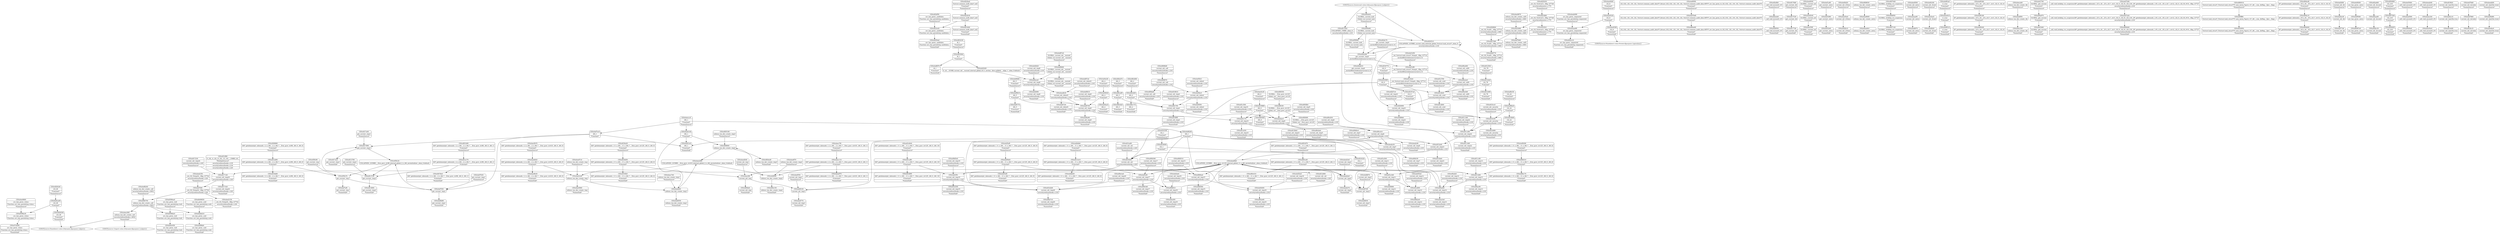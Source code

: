 digraph {
	CE0x4f22ba0 [shape=record,shape=Mrecord,label="{CE0x4f22ba0|%struct.common_audit_data*_null|*Constant*|*SummSource*}"]
	CE0x4f2dd10 [shape=record,shape=Mrecord,label="{CE0x4f2dd10|get_current:_tmp4|./arch/x86/include/asm/current.h,14|*SummSink*}"]
	CE0x4ef6330 [shape=record,shape=Mrecord,label="{CE0x4ef6330|current_sid:_tmp1}"]
	CE0x4f26300 [shape=record,shape=Mrecord,label="{CE0x4f26300|i16_49|*Constant*|*SummSink*}"]
	CE0x4f286b0 [shape=record,shape=Mrecord,label="{CE0x4f286b0|_ret_i32_%call1,_!dbg_!27714|security/selinux/hooks.c,4661|*SummSource*}"]
	CE0x4ef1170 [shape=record,shape=Mrecord,label="{CE0x4ef1170|current_sid:_tmp10|security/selinux/hooks.c,218}"]
	CE0x4f113d0 [shape=record,shape=Mrecord,label="{CE0x4f113d0|current_sid:_tmp22|security/selinux/hooks.c,218|*SummSource*}"]
	CE0x4eeb090 [shape=record,shape=Mrecord,label="{CE0x4eeb090|avc_has_perm:_requested|Function::avc_has_perm&Arg::requested::|*SummSource*}"]
	CE0x4ef5c80 [shape=record,shape=Mrecord,label="{CE0x4ef5c80|i64*_getelementptr_inbounds_(_11_x_i64_,_11_x_i64_*___llvm_gcov_ctr125,_i64_0,_i64_9)|*Constant*|*SummSink*}"]
	CE0x4eeccc0 [shape=record,shape=Mrecord,label="{CE0x4eeccc0|i64_1|*Constant*|*SummSource*}"]
	CE0x4f0ac80 [shape=record,shape=Mrecord,label="{CE0x4f0ac80|current_sid:_tmp13|security/selinux/hooks.c,218|*SummSink*}"]
	CE0x4ef1df0 [shape=record,shape=Mrecord,label="{CE0x4ef1df0|_ret_%struct.task_struct*_%tmp4,_!dbg_!27714|./arch/x86/include/asm/current.h,14}"]
	CE0x4f0cb70 [shape=record,shape=Mrecord,label="{CE0x4f0cb70|i64_3|*Constant*|*SummSource*}"]
	CE0x4f063d0 [shape=record,shape=Mrecord,label="{CE0x4f063d0|current_sid:_tmp17|security/selinux/hooks.c,218|*SummSink*}"]
	CE0x4f12620 [shape=record,shape=Mrecord,label="{CE0x4f12620|current_sid:_cred|security/selinux/hooks.c,218}"]
	CE0x4f1d2d0 [shape=record,shape=Mrecord,label="{CE0x4f1d2d0|current_sid:_tmp20|security/selinux/hooks.c,218}"]
	CE0x4ee9870 [shape=record,shape=Mrecord,label="{CE0x4ee9870|selinux_tun_dev_create:_call1|security/selinux/hooks.c,4661|*SummSource*}"]
	CE0x4f114d0 [shape=record,shape=Mrecord,label="{CE0x4f114d0|current_sid:_tmp22|security/selinux/hooks.c,218|*SummSink*}"]
	CE0x4ef7bd0 [shape=record,shape=Mrecord,label="{CE0x4ef7bd0|i32_(i32,_i32,_i16,_i32,_%struct.common_audit_data*)*_bitcast_(i32_(i32,_i32,_i16,_i32,_%struct.common_audit_data.495*)*_avc_has_perm_to_i32_(i32,_i32,_i16,_i32,_%struct.common_audit_data*)*)|*Constant*}"]
	CE0x4ef55e0 [shape=record,shape=Mrecord,label="{CE0x4ef55e0|current_sid:_tmp12|security/selinux/hooks.c,218|*SummSource*}"]
	CE0x4f12690 [shape=record,shape=Mrecord,label="{CE0x4f12690|current_sid:_sid|security/selinux/hooks.c,220|*SummSink*}"]
	CE0x4ef0700 [shape=record,shape=Mrecord,label="{CE0x4ef0700|current_sid:_tmp9|security/selinux/hooks.c,218}"]
	CE0x4f2f050 [shape=record,shape=Mrecord,label="{CE0x4f2f050|_call_void_mcount()_#3|*SummSink*}"]
	CE0x4ef0690 [shape=record,shape=Mrecord,label="{CE0x4ef0690|i64_5|*Constant*|*SummSource*}"]
	CE0x4f04ed0 [shape=record,shape=Mrecord,label="{CE0x4f04ed0|selinux_tun_dev_create:_tmp3|*SummSink*}"]
	CE0x4f0b750 [shape=record,shape=Mrecord,label="{CE0x4f0b750|selinux_tun_dev_create:_call|security/selinux/hooks.c,4652}"]
	CE0x4f088d0 [shape=record,shape=Mrecord,label="{CE0x4f088d0|current_sid:_call|security/selinux/hooks.c,218|*SummSource*}"]
	CE0x4ef6f70 [shape=record,shape=Mrecord,label="{CE0x4ef6f70|i8_1|*Constant*|*SummSink*}"]
	CE0x4f17530 [shape=record,shape=Mrecord,label="{CE0x4f17530|get_current:_bb}"]
	CE0x4f05fb0 [shape=record,shape=Mrecord,label="{CE0x4f05fb0|current_sid:_tmp5|security/selinux/hooks.c,218|*SummSource*}"]
	CE0x4f13720 [shape=record,shape=Mrecord,label="{CE0x4f13720|get_current:_tmp2}"]
	CE0x4f12800 [shape=record,shape=Mrecord,label="{CE0x4f12800|current_sid:_cred|security/selinux/hooks.c,218|*SummSink*}"]
	CE0x4ee8240 [shape=record,shape=Mrecord,label="{CE0x4ee8240|GLOBAL:_current_sid|*Constant*}"]
	CE0x4ef1b40 [shape=record,shape=Mrecord,label="{CE0x4ef1b40|get_current:_entry|*SummSink*}"]
	CE0x4f17740 [shape=record,shape=Mrecord,label="{CE0x4f17740|get_current:_bb|*SummSink*}"]
	CE0x4eea970 [shape=record,shape=Mrecord,label="{CE0x4eea970|i64*_getelementptr_inbounds_(_2_x_i64_,_2_x_i64_*___llvm_gcov_ctr410,_i64_0,_i64_1)|*Constant*|*SummSink*}"]
	CE0x4ef0d20 [shape=record,shape=Mrecord,label="{CE0x4ef0d20|current_sid:_if.then|*SummSource*}"]
	CE0x4f08830 [shape=record,shape=Mrecord,label="{CE0x4f08830|selinux_tun_dev_create:_entry|*SummSource*}"]
	CE0x4f084a0 [shape=record,shape=Mrecord,label="{CE0x4f084a0|current_sid:_tmp15|security/selinux/hooks.c,218}"]
	CE0x4f070d0 [shape=record,shape=Mrecord,label="{CE0x4f070d0|GLOBAL:_lockdep_rcu_suspicious|*Constant*|*SummSource*}"]
	CE0x4f1d040 [shape=record,shape=Mrecord,label="{CE0x4f1d040|i64*_getelementptr_inbounds_(_11_x_i64_,_11_x_i64_*___llvm_gcov_ctr125,_i64_0,_i64_10)|*Constant*|*SummSource*}"]
	CE0x4f19880 [shape=record,shape=Mrecord,label="{CE0x4f19880|i64_0|*Constant*}"]
	CE0x4ee9b30 [shape=record,shape=Mrecord,label="{CE0x4ee9b30|i64*_getelementptr_inbounds_(_2_x_i64_,_2_x_i64_*___llvm_gcov_ctr410,_i64_0,_i64_0)|*Constant*|*SummSink*}"]
	CE0x4f197a0 [shape=record,shape=Mrecord,label="{CE0x4f197a0|i32_0|*Constant*|*SummSink*}"]
	CE0x4ee9500 [shape=record,shape=Mrecord,label="{CE0x4ee9500|current_sid:_entry|*SummSource*}"]
	CE0x4f08510 [shape=record,shape=Mrecord,label="{CE0x4f08510|current_sid:_tmp15|security/selinux/hooks.c,218|*SummSource*}"]
	CE0x4ee5ac0 [shape=record,shape=Mrecord,label="{CE0x4ee5ac0|current_sid:_if.end}"]
	CE0x4f185f0 [shape=record,shape=Mrecord,label="{CE0x4f185f0|i32_0|*Constant*}"]
	CE0x4f12790 [shape=record,shape=Mrecord,label="{CE0x4f12790|current_sid:_cred|security/selinux/hooks.c,218|*SummSource*}"]
	CE0x4ef8510 [shape=record,shape=Mrecord,label="{CE0x4ef8510|i1_true|*Constant*|*SummSink*}"]
	CE0x4ef03b0 [shape=record,shape=Mrecord,label="{CE0x4ef03b0|i8*_getelementptr_inbounds_(_25_x_i8_,_25_x_i8_*_.str3,_i32_0,_i32_0)|*Constant*|*SummSource*}"]
	CE0x4f478e0 [shape=record,shape=Mrecord,label="{CE0x4f478e0|i64*_getelementptr_inbounds_(_2_x_i64_,_2_x_i64_*___llvm_gcov_ctr98,_i64_0,_i64_1)|*Constant*|*SummSink*}"]
	CE0x4f1c500 [shape=record,shape=Mrecord,label="{CE0x4f1c500|current_sid:_tmp10|security/selinux/hooks.c,218|*SummSource*}"]
	CE0x4ef0440 [shape=record,shape=Mrecord,label="{CE0x4ef0440|i8*_getelementptr_inbounds_(_25_x_i8_,_25_x_i8_*_.str3,_i32_0,_i32_0)|*Constant*|*SummSink*}"]
	CE0x4eedc90 [shape=record,shape=Mrecord,label="{CE0x4eedc90|current_sid:_tmp6|security/selinux/hooks.c,218|*SummSink*}"]
	CE0x4f0f600 [shape=record,shape=Mrecord,label="{CE0x4f0f600|selinux_tun_dev_create:_tmp3}"]
	CE0x4eecab0 [shape=record,shape=Mrecord,label="{CE0x4eecab0|selinux_tun_dev_create:_bb|*SummSource*}"]
	CE0x4ef4720 [shape=record,shape=Mrecord,label="{CE0x4ef4720|current_sid:_tobool1|security/selinux/hooks.c,218|*SummSink*}"]
	CE0x4ef0770 [shape=record,shape=Mrecord,label="{CE0x4ef0770|i64_5|*Constant*|*SummSink*}"]
	CE0x4ef18d0 [shape=record,shape=Mrecord,label="{CE0x4ef18d0|GLOBAL:_get_current|*Constant*|*SummSink*}"]
	CE0x4ef2690 [shape=record,shape=Mrecord,label="{CE0x4ef2690|current_sid:_tmp8|security/selinux/hooks.c,218|*SummSink*}"]
	CE0x4eeaa90 [shape=record,shape=Mrecord,label="{CE0x4eeaa90|current_sid:_entry}"]
	CE0x4f1e3d0 [shape=record,shape=Mrecord,label="{CE0x4f1e3d0|current_sid:_tmp11|security/selinux/hooks.c,218}"]
	CE0x4f09d40 [shape=record,shape=Mrecord,label="{CE0x4f09d40|_call_void_lockdep_rcu_suspicious(i8*_getelementptr_inbounds_(_25_x_i8_,_25_x_i8_*_.str3,_i32_0,_i32_0),_i32_218,_i8*_getelementptr_inbounds_(_45_x_i8_,_45_x_i8_*_.str12,_i32_0,_i32_0))_#10,_!dbg_!27727|security/selinux/hooks.c,218|*SummSink*}"]
	CE0x4f10cc0 [shape=record,shape=Mrecord,label="{CE0x4f10cc0|current_sid:_security|security/selinux/hooks.c,218|*SummSource*}"]
	CE0x4f19f20 [shape=record,shape=Mrecord,label="{CE0x4f19f20|i64*_getelementptr_inbounds_(_11_x_i64_,_11_x_i64_*___llvm_gcov_ctr125,_i64_0,_i64_0)|*Constant*|*SummSink*}"]
	CE0x4f16320 [shape=record,shape=Mrecord,label="{CE0x4f16320|i32_1|*Constant*|*SummSink*}"]
	CE0x4ef0810 [shape=record,shape=Mrecord,label="{CE0x4ef0810|current_sid:_tmp9|security/selinux/hooks.c,218|*SummSource*}"]
	CE0x4f24f50 [shape=record,shape=Mrecord,label="{CE0x4f24f50|avc_has_perm:_auditdata|Function::avc_has_perm&Arg::auditdata::|*SummSource*}"]
	CE0x4ef5af0 [shape=record,shape=Mrecord,label="{CE0x4ef5af0|i64*_getelementptr_inbounds_(_11_x_i64_,_11_x_i64_*___llvm_gcov_ctr125,_i64_0,_i64_9)|*Constant*|*SummSource*}"]
	CE0x4f5ff80 [shape=record,shape=Mrecord,label="{CE0x4f5ff80|%struct.task_struct*_(%struct.task_struct**)*_asm_movq_%gs:$_1:P_,$0_,_r,im,_dirflag_,_fpsr_,_flags_}"]
	CE0x4eed0b0 [shape=record,shape=Mrecord,label="{CE0x4eed0b0|COLLAPSED:_GCMRE___llvm_gcov_ctr125_internal_global_11_x_i64_zeroinitializer:_elem_0:default:}"]
	CE0x4f23e20 [shape=record,shape=Mrecord,label="{CE0x4f23e20|avc_has_perm:_auditdata|Function::avc_has_perm&Arg::auditdata::}"]
	CE0x4f03d70 [shape=record,shape=Mrecord,label="{CE0x4f03d70|i64*_getelementptr_inbounds_(_11_x_i64_,_11_x_i64_*___llvm_gcov_ctr125,_i64_0,_i64_1)|*Constant*|*SummSource*}"]
	CE0x4eed040 [shape=record,shape=Mrecord,label="{CE0x4eed040|current_sid:_tmp|*SummSource*}"]
	CE0x4ef4160 [shape=record,shape=Mrecord,label="{CE0x4ef4160|current_sid:_if.end|*SummSource*}"]
	CE0x4f198f0 [shape=record,shape=Mrecord,label="{CE0x4f198f0|current_sid:_tmp4|security/selinux/hooks.c,218|*SummSink*}"]
	CE0x4f0ece0 [shape=record,shape=Mrecord,label="{CE0x4f0ece0|current_sid:_tmp8|security/selinux/hooks.c,218}"]
	CE0x4f10d90 [shape=record,shape=Mrecord,label="{CE0x4f10d90|current_sid:_security|security/selinux/hooks.c,218|*SummSink*}"]
	CE0x4f5edc0 [shape=record,shape=Mrecord,label="{CE0x4f5edc0|GLOBAL:_current_task|Global_var:current_task|*SummSource*}"]
	CE0x4ef95f0 [shape=record,shape=Mrecord,label="{CE0x4ef95f0|i32_(i32,_i32,_i16,_i32,_%struct.common_audit_data*)*_bitcast_(i32_(i32,_i32,_i16,_i32,_%struct.common_audit_data.495*)*_avc_has_perm_to_i32_(i32,_i32,_i16,_i32,_%struct.common_audit_data*)*)|*Constant*|*SummSource*}"]
	CE0x4f0c010 [shape=record,shape=Mrecord,label="{CE0x4f0c010|i64*_getelementptr_inbounds_(_11_x_i64_,_11_x_i64_*___llvm_gcov_ctr125,_i64_0,_i64_1)|*Constant*|*SummSink*}"]
	CE0x4f0c410 [shape=record,shape=Mrecord,label="{CE0x4f0c410|current_sid:_tmp6|security/selinux/hooks.c,218}"]
	CE0x4ef1d50 [shape=record,shape=Mrecord,label="{CE0x4ef1d50|_ret_%struct.task_struct*_%tmp4,_!dbg_!27714|./arch/x86/include/asm/current.h,14|*SummSource*}"]
	CE0x4f17230 [shape=record,shape=Mrecord,label="{CE0x4f17230|current_sid:_tmp24|security/selinux/hooks.c,220|*SummSource*}"]
	CE0x4ef6910 [shape=record,shape=Mrecord,label="{CE0x4ef6910|GLOBAL:_current_sid.__warned|Global_var:current_sid.__warned|*SummSink*}"]
	CE0x4f2efb0 [shape=record,shape=Mrecord,label="{CE0x4f2efb0|_call_void_mcount()_#3|*SummSource*}"]
	CE0x4f0c770 [shape=record,shape=Mrecord,label="{CE0x4f0c770|i64_2|*Constant*|*SummSink*}"]
	CE0x4ef7ec0 [shape=record,shape=Mrecord,label="{CE0x4ef7ec0|i64_1|*Constant*}"]
	CE0x4f0dc10 [shape=record,shape=Mrecord,label="{CE0x4f0dc10|i8*_getelementptr_inbounds_(_45_x_i8_,_45_x_i8_*_.str12,_i32_0,_i32_0)|*Constant*}"]
	CE0x4f120e0 [shape=record,shape=Mrecord,label="{CE0x4f120e0|_ret_%struct.task_struct*_%tmp4,_!dbg_!27714|./arch/x86/include/asm/current.h,14|*SummSink*}"]
	CE0x4efcd50 [shape=record,shape=Mrecord,label="{CE0x4efcd50|current_sid:_tmp18|security/selinux/hooks.c,218|*SummSink*}"]
	CE0x4f17ac0 [shape=record,shape=Mrecord,label="{CE0x4f17ac0|get_current:_tmp3|*SummSink*}"]
	CE0x4f16000 [shape=record,shape=Mrecord,label="{CE0x4f16000|i32_1|*Constant*}"]
	CE0x4efbdb0 [shape=record,shape=Mrecord,label="{CE0x4efbdb0|i64*_getelementptr_inbounds_(_11_x_i64_,_11_x_i64_*___llvm_gcov_ctr125,_i64_0,_i64_8)|*Constant*|*SummSource*}"]
	CE0x4f05190 [shape=record,shape=Mrecord,label="{CE0x4f05190|selinux_tun_dev_create:_tmp3|*SummSource*}"]
	CE0x4f24fc0 [shape=record,shape=Mrecord,label="{CE0x4f24fc0|_ret_i32_%retval.0,_!dbg_!27728|security/selinux/avc.c,775|*SummSink*}"]
	CE0x4efcf50 [shape=record,shape=Mrecord,label="{CE0x4efcf50|current_sid:_tmp19|security/selinux/hooks.c,218}"]
	CE0x4ef2e30 [shape=record,shape=Mrecord,label="{CE0x4ef2e30|current_sid:_bb}"]
	"CONST[source:0(mediator),value:2(dynamic)][purpose:{object}]"
	CE0x4ef2f00 [shape=record,shape=Mrecord,label="{CE0x4ef2f00|current_sid:_bb|*SummSource*}"]
	CE0x4f0f350 [shape=record,shape=Mrecord,label="{CE0x4f0f350|GLOBAL:___llvm_gcov_ctr125|Global_var:__llvm_gcov_ctr125|*SummSource*}"]
	CE0x4f12f80 [shape=record,shape=Mrecord,label="{CE0x4f12f80|0:_i32,_4:_i32,_8:_i32,_12:_i32,_:_CMRE_4,8_|*MultipleSource*|security/selinux/hooks.c,218|security/selinux/hooks.c,218|security/selinux/hooks.c,220}"]
	CE0x4eeae80 [shape=record,shape=Mrecord,label="{CE0x4eeae80|avc_has_perm:_requested|Function::avc_has_perm&Arg::requested::}"]
	CE0x4f17990 [shape=record,shape=Mrecord,label="{CE0x4f17990|get_current:_tmp3}"]
	CE0x4ef0e90 [shape=record,shape=Mrecord,label="{CE0x4ef0e90|current_sid:_tmp9|security/selinux/hooks.c,218|*SummSink*}"]
	CE0x4f065e0 [shape=record,shape=Mrecord,label="{CE0x4f065e0|current_sid:_tmp19|security/selinux/hooks.c,218|*SummSource*}"]
	CE0x4eee610 [shape=record,shape=Mrecord,label="{CE0x4eee610|i1_true|*Constant*}"]
	"CONST[source:0(mediator),value:0(static)][purpose:{operation}]"
	CE0x4ef9bb0 [shape=record,shape=Mrecord,label="{CE0x4ef9bb0|avc_has_perm:_ssid|Function::avc_has_perm&Arg::ssid::|*SummSink*}"]
	CE0x4f1d0f0 [shape=record,shape=Mrecord,label="{CE0x4f1d0f0|i64*_getelementptr_inbounds_(_11_x_i64_,_11_x_i64_*___llvm_gcov_ctr125,_i64_0,_i64_10)|*Constant*|*SummSink*}"]
	CE0x4ef4ac0 [shape=record,shape=Mrecord,label="{CE0x4ef4ac0|i64_4|*Constant*|*SummSink*}"]
	CE0x4ef1980 [shape=record,shape=Mrecord,label="{CE0x4ef1980|get_current:_entry}"]
	CE0x4eef770 [shape=record,shape=Mrecord,label="{CE0x4eef770|current_sid:_tmp1|*SummSink*}"]
	CE0x4f23db0 [shape=record,shape=Mrecord,label="{CE0x4f23db0|_ret_i32_%retval.0,_!dbg_!27728|security/selinux/avc.c,775}"]
	CE0x6596ea0 [shape=record,shape=Mrecord,label="{CE0x6596ea0|avc_has_perm:_tsid|Function::avc_has_perm&Arg::tsid::|*SummSource*}"]
	CE0x4f0afe0 [shape=record,shape=Mrecord,label="{CE0x4f0afe0|current_sid:_tmp14|security/selinux/hooks.c,218|*SummSource*}"]
	CE0x4ef1a60 [shape=record,shape=Mrecord,label="{CE0x4ef1a60|get_current:_entry|*SummSource*}"]
	CE0x4f0a2e0 [shape=record,shape=Mrecord,label="{CE0x4f0a2e0|current_sid:_call4|security/selinux/hooks.c,218}"]
	CE0x4f0b2e0 [shape=record,shape=Mrecord,label="{CE0x4f0b2e0|current_sid:_tmp12|security/selinux/hooks.c,218|*SummSink*}"]
	CE0x4f02e80 [shape=record,shape=Mrecord,label="{CE0x4f02e80|current_sid:_tmp16|security/selinux/hooks.c,218|*SummSink*}"]
	CE0x4ef0160 [shape=record,shape=Mrecord,label="{CE0x4ef0160|i8*_getelementptr_inbounds_(_25_x_i8_,_25_x_i8_*_.str3,_i32_0,_i32_0)|*Constant*}"]
	CE0x4ef4000 [shape=record,shape=Mrecord,label="{CE0x4ef4000|avc_has_perm:_entry|*SummSource*}"]
	CE0x4efcbe0 [shape=record,shape=Mrecord,label="{CE0x4efcbe0|current_sid:_tmp18|security/selinux/hooks.c,218|*SummSource*}"]
	CE0x4ef9580 [shape=record,shape=Mrecord,label="{CE0x4ef9580|avc_has_perm:_entry}"]
	CE0x4f0dd40 [shape=record,shape=Mrecord,label="{CE0x4f0dd40|i8*_getelementptr_inbounds_(_45_x_i8_,_45_x_i8_*_.str12,_i32_0,_i32_0)|*Constant*|*SummSink*}"]
	CE0x4eee3e0 [shape=record,shape=Mrecord,label="{CE0x4eee3e0|current_sid:_tmp14|security/selinux/hooks.c,218|*SummSink*}"]
	CE0x4f48960 [shape=record,shape=Mrecord,label="{CE0x4f48960|i64*_getelementptr_inbounds_(_2_x_i64_,_2_x_i64_*___llvm_gcov_ctr98,_i64_0,_i64_0)|*Constant*|*SummSource*}"]
	CE0x4f12500 [shape=record,shape=Mrecord,label="{CE0x4f12500|i32_78|*Constant*|*SummSource*}"]
	CE0x4ee97c0 [shape=record,shape=Mrecord,label="{CE0x4ee97c0|selinux_tun_dev_create:_tmp|*SummSource*}"]
	CE0x4f110e0 [shape=record,shape=Mrecord,label="{CE0x4f110e0|COLLAPSED:_CMRE:_elem_0::|security/selinux/hooks.c,218}"]
	CE0x4eec320 [shape=record,shape=Mrecord,label="{CE0x4eec320|selinux_tun_dev_create:_bb|*SummSink*}"]
	CE0x4ef7f30 [shape=record,shape=Mrecord,label="{CE0x4ef7f30|get_current:_tmp1}"]
	CE0x4f15de0 [shape=record,shape=Mrecord,label="{CE0x4f15de0|current_sid:_tmp23|security/selinux/hooks.c,218|*SummSink*}"]
	CE0x4eeef20 [shape=record,shape=Mrecord,label="{CE0x4eeef20|selinux_tun_dev_create:_tmp1}"]
	CE0x4ef21e0 [shape=record,shape=Mrecord,label="{CE0x4ef21e0|i64_1|*Constant*|*SummSink*}"]
	CE0x4f03230 [shape=record,shape=Mrecord,label="{CE0x4f03230|i8_1|*Constant*|*SummSource*}"]
	CE0x6e6ca00 [shape=record,shape=Mrecord,label="{CE0x6e6ca00|i16_49|*Constant*}"]
	CE0x4f5fc20 [shape=record,shape=Mrecord,label="{CE0x4f5fc20|COLLAPSED:_GCMRE___llvm_gcov_ctr98_internal_global_2_x_i64_zeroinitializer:_elem_0:default:}"]
	CE0x4efd7d0 [shape=record,shape=Mrecord,label="{CE0x4efd7d0|current_sid:_tmp3}"]
	CE0x4f0ca90 [shape=record,shape=Mrecord,label="{CE0x4f0ca90|i64_3|*Constant*}"]
	CE0x4ee5d80 [shape=record,shape=Mrecord,label="{CE0x4ee5d80|selinux_tun_dev_create:_call1|security/selinux/hooks.c,4661}"]
	CE0x4efd550 [shape=record,shape=Mrecord,label="{CE0x4efd550|selinux_tun_dev_create:_tmp1|*SummSink*}"]
	CE0x4ee5cd0 [shape=record,shape=Mrecord,label="{CE0x4ee5cd0|selinux_tun_dev_create:_tmp}"]
	CE0x4f06f50 [shape=record,shape=Mrecord,label="{CE0x4f06f50|GLOBAL:_lockdep_rcu_suspicious|*Constant*}"]
	CE0x4f2aa60 [shape=record,shape=Mrecord,label="{CE0x4f2aa60|current_sid:_do.end}"]
	CE0x4f20690 [shape=record,shape=Mrecord,label="{CE0x4f20690|current_sid:_tmp21|security/selinux/hooks.c,218}"]
	CE0x4f06360 [shape=record,shape=Mrecord,label="{CE0x4f06360|current_sid:_tmp17|security/selinux/hooks.c,218|*SummSource*}"]
	CE0x4ef4bc0 [shape=record,shape=Mrecord,label="{CE0x4ef4bc0|current_sid:_tobool|security/selinux/hooks.c,218}"]
	CE0x4f17a00 [shape=record,shape=Mrecord,label="{CE0x4f17a00|get_current:_tmp3|*SummSource*}"]
	CE0x4ee5960 [shape=record,shape=Mrecord,label="{CE0x4ee5960|selinux_tun_dev_create:_tmp|*SummSink*}"]
	CE0x4f04b00 [shape=record,shape=Mrecord,label="{CE0x4f04b00|i32_218|*Constant*|*SummSink*}"]
	CE0x4f0d4e0 [shape=record,shape=Mrecord,label="{CE0x4f0d4e0|_call_void_mcount()_#3|*SummSink*}"]
	CE0x4ef67e0 [shape=record,shape=Mrecord,label="{CE0x4ef67e0|GLOBAL:_current_sid.__warned|Global_var:current_sid.__warned|*SummSource*}"]
	CE0x4eed3e0 [shape=record,shape=Mrecord,label="{CE0x4eed3e0|current_sid:_tmp2|*SummSource*}"]
	CE0x4eec7f0 [shape=record,shape=Mrecord,label="{CE0x4eec7f0|i64*_getelementptr_inbounds_(_2_x_i64_,_2_x_i64_*___llvm_gcov_ctr410,_i64_0,_i64_1)|*Constant*|*SummSource*}"]
	CE0x4eed560 [shape=record,shape=Mrecord,label="{CE0x4eed560|_call_void_mcount()_#3}"]
	CE0x4f26240 [shape=record,shape=Mrecord,label="{CE0x4f26240|i16_49|*Constant*|*SummSource*}"]
	CE0x4ee9920 [shape=record,shape=Mrecord,label="{CE0x4ee9920|current_sid:_if.end|*SummSink*}"]
	CE0x4eea1b0 [shape=record,shape=Mrecord,label="{CE0x4eea1b0|_call_void_mcount()_#3}"]
	CE0x4f06810 [shape=record,shape=Mrecord,label="{CE0x4f06810|current_sid:_tmp18|security/selinux/hooks.c,218}"]
	CE0x4f0b510 [shape=record,shape=Mrecord,label="{CE0x4f0b510|i64*_getelementptr_inbounds_(_11_x_i64_,_11_x_i64_*___llvm_gcov_ctr125,_i64_0,_i64_6)|*Constant*}"]
	CE0x4f19fc0 [shape=record,shape=Mrecord,label="{CE0x4f19fc0|current_sid:_land.lhs.true|*SummSource*}"]
	CE0x4f10c00 [shape=record,shape=Mrecord,label="{CE0x4f10c00|current_sid:_security|security/selinux/hooks.c,218}"]
	CE0x4f18d50 [shape=record,shape=Mrecord,label="{CE0x4f18d50|i64*_getelementptr_inbounds_(_11_x_i64_,_11_x_i64_*___llvm_gcov_ctr125,_i64_0,_i64_0)|*Constant*}"]
	CE0x4ee9f50 [shape=record,shape=Mrecord,label="{CE0x4ee9f50|selinux_tun_dev_create:_bb}"]
	CE0x4ef4400 [shape=record,shape=Mrecord,label="{CE0x4ef4400|current_sid:_tmp16|security/selinux/hooks.c,218}"]
	CE0x4ef6d60 [shape=record,shape=Mrecord,label="{CE0x4ef6d60|get_current:_tmp1|*SummSink*}"]
	CE0x4f2dc70 [shape=record,shape=Mrecord,label="{CE0x4f2dc70|get_current:_tmp4|./arch/x86/include/asm/current.h,14|*SummSource*}"]
	CE0x4f0c700 [shape=record,shape=Mrecord,label="{CE0x4f0c700|current_sid:_tmp4|security/selinux/hooks.c,218}"]
	CE0x4f22c10 [shape=record,shape=Mrecord,label="{CE0x4f22c10|avc_has_perm:_requested|Function::avc_has_perm&Arg::requested::|*SummSink*}"]
	CE0x4f0a5d0 [shape=record,shape=Mrecord,label="{CE0x4f0a5d0|current_sid:_call4|security/selinux/hooks.c,218|*SummSink*}"]
	"CONST[source:2(external),value:2(dynamic)][purpose:{subject}]"
	CE0x4ef8c50 [shape=record,shape=Mrecord,label="{CE0x4ef8c50|i32_22|*Constant*|*SummSource*}"]
	CE0x4f16400 [shape=record,shape=Mrecord,label="{CE0x4f16400|current_sid:_sid|security/selinux/hooks.c,220}"]
	CE0x4eec060 [shape=record,shape=Mrecord,label="{CE0x4eec060|selinux_tun_dev_create:_call|security/selinux/hooks.c,4652|*SummSink*}"]
	CE0x4f07140 [shape=record,shape=Mrecord,label="{CE0x4f07140|GLOBAL:_lockdep_rcu_suspicious|*Constant*|*SummSink*}"]
	CE0x4eec110 [shape=record,shape=Mrecord,label="{CE0x4eec110|i64*_getelementptr_inbounds_(_2_x_i64_,_2_x_i64_*___llvm_gcov_ctr410,_i64_0,_i64_1)|*Constant*}"]
	CE0x4f5f060 [shape=record,shape=Mrecord,label="{CE0x4f5f060|GLOBAL:_current_task|Global_var:current_task|*SummSink*}"]
	CE0x4ef7220 [shape=record,shape=Mrecord,label="{CE0x4ef7220|_call_void_lockdep_rcu_suspicious(i8*_getelementptr_inbounds_(_25_x_i8_,_25_x_i8_*_.str3,_i32_0,_i32_0),_i32_218,_i8*_getelementptr_inbounds_(_45_x_i8_,_45_x_i8_*_.str12,_i32_0,_i32_0))_#10,_!dbg_!27727|security/selinux/hooks.c,218}"]
	CE0x4ee9660 [shape=record,shape=Mrecord,label="{CE0x4ee9660|avc_has_perm:_tclass|Function::avc_has_perm&Arg::tclass::|*SummSource*}"]
	CE0x4ee5150 [shape=record,shape=Mrecord,label="{CE0x4ee5150|_ret_i32_%tmp24,_!dbg_!27742|security/selinux/hooks.c,220|*SummSink*}"]
	CE0x4ef5cf0 [shape=record,shape=Mrecord,label="{CE0x4ef5cf0|current_sid:_tmp17|security/selinux/hooks.c,218}"]
	CE0x4ef7860 [shape=record,shape=Mrecord,label="{CE0x4ef7860|current_sid:_do.body}"]
	CE0x4f0e3a0 [shape=record,shape=Mrecord,label="{CE0x4f0e3a0|current_sid:_tmp20|security/selinux/hooks.c,218|*SummSource*}"]
	CE0x4f0ae60 [shape=record,shape=Mrecord,label="{CE0x4f0ae60|current_sid:_tmp14|security/selinux/hooks.c,218}"]
	CE0x4ef5f50 [shape=record,shape=Mrecord,label="{CE0x4ef5f50|current_sid:_tobool|security/selinux/hooks.c,218|*SummSink*}"]
	CE0x4ef9810 [shape=record,shape=Mrecord,label="{CE0x4ef9810|i64_5|*Constant*}"]
	CE0x4f15bb0 [shape=record,shape=Mrecord,label="{CE0x4f15bb0|current_sid:_tmp23|security/selinux/hooks.c,218|*SummSource*}"]
	CE0x4f28770 [shape=record,shape=Mrecord,label="{CE0x4f28770|_ret_i32_%call1,_!dbg_!27714|security/selinux/hooks.c,4661|*SummSink*}"]
	CE0x4ee9400 [shape=record,shape=Mrecord,label="{CE0x4ee9400|i32_8|*Constant*|*SummSource*}"]
	CE0x4ef44e0 [shape=record,shape=Mrecord,label="{CE0x4ef44e0|current_sid:_tmp16|security/selinux/hooks.c,218|*SummSource*}"]
	CE0x4ef5fc0 [shape=record,shape=Mrecord,label="{CE0x4ef5fc0|current_sid:_tobool|security/selinux/hooks.c,218|*SummSource*}"]
	CE0x4f18e20 [shape=record,shape=Mrecord,label="{CE0x4f18e20|i64*_getelementptr_inbounds_(_11_x_i64_,_11_x_i64_*___llvm_gcov_ctr125,_i64_0,_i64_0)|*Constant*|*SummSource*}"]
	CE0x4f080c0 [shape=record,shape=Mrecord,label="{CE0x4f080c0|current_sid:_tmp7|security/selinux/hooks.c,218|*SummSource*}"]
	CE0x4f11b10 [shape=record,shape=Mrecord,label="{CE0x4f11b10|i64*_getelementptr_inbounds_(_11_x_i64_,_11_x_i64_*___llvm_gcov_ctr125,_i64_0,_i64_8)|*Constant*}"]
	CE0x4f23d40 [shape=record,shape=Mrecord,label="{CE0x4f23d40|%struct.common_audit_data*_null|*Constant*|*SummSink*}"]
	CE0x4f0c8a0 [shape=record,shape=Mrecord,label="{CE0x4f0c8a0|current_sid:_tmp5|security/selinux/hooks.c,218|*SummSink*}"]
	CE0x4ee5e30 [shape=record,shape=Mrecord,label="{CE0x4ee5e30|i64_0|*Constant*|*SummSource*}"]
	CE0x4f5fe80 [shape=record,shape=Mrecord,label="{CE0x4f5fe80|GLOBAL:_current_task|Global_var:current_task}"]
	CE0x6596dc0 [shape=record,shape=Mrecord,label="{CE0x6596dc0|avc_has_perm:_tsid|Function::avc_has_perm&Arg::tsid::}"]
	CE0x4eecfd0 [shape=record,shape=Mrecord,label="{CE0x4eecfd0|current_sid:_tmp}"]
	CE0x4ef6660 [shape=record,shape=Mrecord,label="{CE0x4ef6660|GLOBAL:_current_sid.__warned|Global_var:current_sid.__warned}"]
	CE0x4f12a80 [shape=record,shape=Mrecord,label="{CE0x4f12a80|current_sid:_sid|security/selinux/hooks.c,220|*SummSource*}"]
	"CONST[source:1(input),value:2(dynamic)][purpose:{subject}]"
	CE0x4ef5920 [shape=record,shape=Mrecord,label="{CE0x4ef5920|i64*_getelementptr_inbounds_(_11_x_i64_,_11_x_i64_*___llvm_gcov_ctr125,_i64_0,_i64_9)|*Constant*}"]
	CE0x4ef0880 [shape=record,shape=Mrecord,label="{CE0x4ef0880|current_sid:_tmp11|security/selinux/hooks.c,218|*SummSink*}"]
	CE0x4eeab40 [shape=record,shape=Mrecord,label="{CE0x4eeab40|_call_void_mcount()_#3|*SummSource*}"]
	CE0x4ef97a0 [shape=record,shape=Mrecord,label="{CE0x4ef97a0|current_sid:_tobool1|security/selinux/hooks.c,218|*SummSource*}"]
	CE0x4eeebc0 [shape=record,shape=Mrecord,label="{CE0x4eeebc0|current_sid:_land.lhs.true2|*SummSink*}"]
	CE0x62bbd10 [shape=record,shape=Mrecord,label="{CE0x62bbd10|avc_has_perm:_ssid|Function::avc_has_perm&Arg::ssid::}"]
	CE0x4ee6040 [shape=record,shape=Mrecord,label="{CE0x4ee6040|GLOBAL:_current_sid|*Constant*|*SummSource*}"]
	CE0x4f0c830 [shape=record,shape=Mrecord,label="{CE0x4f0c830|current_sid:_tmp6|security/selinux/hooks.c,218|*SummSource*}"]
	CE0x4f081f0 [shape=record,shape=Mrecord,label="{CE0x4f081f0|current_sid:_tmp7|security/selinux/hooks.c,218|*SummSink*}"]
	CE0x4f32850 [shape=record,shape=Mrecord,label="{CE0x4f32850|%struct.task_struct*_(%struct.task_struct**)*_asm_movq_%gs:$_1:P_,$0_,_r,im,_dirflag_,_fpsr_,_flags_|*SummSink*}"]
	CE0x4f11b80 [shape=record,shape=Mrecord,label="{CE0x4f11b80|current_sid:_tmp13|security/selinux/hooks.c,218}"]
	CE0x4ef78d0 [shape=record,shape=Mrecord,label="{CE0x4ef78d0|current_sid:_do.body|*SummSource*}"]
	CE0x4f05f40 [shape=record,shape=Mrecord,label="{CE0x4f05f40|i64_0|*Constant*|*SummSink*}"]
	CE0x4ef4920 [shape=record,shape=Mrecord,label="{CE0x4ef4920|i64_4|*Constant*}"]
	CE0x6b997e0 [shape=record,shape=Mrecord,label="{CE0x6b997e0|avc_has_perm:_entry|*SummSink*}"]
	CE0x4f27480 [shape=record,shape=Mrecord,label="{CE0x4f27480|_ret_i32_%call1,_!dbg_!27714|security/selinux/hooks.c,4661}"]
	CE0x4f207c0 [shape=record,shape=Mrecord,label="{CE0x4f207c0|current_sid:_tmp21|security/selinux/hooks.c,218|*SummSource*}"]
	CE0x4ef7fd0 [shape=record,shape=Mrecord,label="{CE0x4ef7fd0|_ret_i32_%tmp24,_!dbg_!27742|security/selinux/hooks.c,220}"]
	CE0x4f2eeb0 [shape=record,shape=Mrecord,label="{CE0x4f2eeb0|_call_void_mcount()_#3}"]
	CE0x4ef7290 [shape=record,shape=Mrecord,label="{CE0x4ef7290|_call_void_lockdep_rcu_suspicious(i8*_getelementptr_inbounds_(_25_x_i8_,_25_x_i8_*_.str3,_i32_0,_i32_0),_i32_218,_i8*_getelementptr_inbounds_(_45_x_i8_,_45_x_i8_*_.str12,_i32_0,_i32_0))_#10,_!dbg_!27727|security/selinux/hooks.c,218|*SummSource*}"]
	CE0x6e6c950 [shape=record,shape=Mrecord,label="{CE0x6e6c950|avc_has_perm:_tsid|Function::avc_has_perm&Arg::tsid::|*SummSink*}"]
	CE0x4f22b30 [shape=record,shape=Mrecord,label="{CE0x4f22b30|%struct.common_audit_data*_null|*Constant*}"]
	CE0x4f17320 [shape=record,shape=Mrecord,label="{CE0x4f17320|current_sid:_tmp24|security/selinux/hooks.c,220|*SummSink*}"]
	CE0x4ef2c10 [shape=record,shape=Mrecord,label="{CE0x4ef2c10|current_sid:_land.lhs.true}"]
	CE0x4f13790 [shape=record,shape=Mrecord,label="{CE0x4f13790|get_current:_tmp2|*SummSource*}"]
	CE0x4ee54c0 [shape=record,shape=Mrecord,label="{CE0x4ee54c0|_call_void_mcount()_#3|*SummSink*}"]
	CE0x4eef550 [shape=record,shape=Mrecord,label="{CE0x4eef550|current_sid:_tmp1|*SummSource*}"]
	CE0x4f11c80 [shape=record,shape=Mrecord,label="{CE0x4f11c80|current_sid:_tmp13|security/selinux/hooks.c,218|*SummSource*}"]
	CE0x4f20510 [shape=record,shape=Mrecord,label="{CE0x4f20510|COLLAPSED:_GCMRE_current_task_external_global_%struct.task_struct*:_elem_0::|security/selinux/hooks.c,218}"]
	CE0x4ef7af0 [shape=record,shape=Mrecord,label="{CE0x4ef7af0|get_current:_tmp|*SummSink*}"]
	CE0x4f1e500 [shape=record,shape=Mrecord,label="{CE0x4f1e500|current_sid:_tmp11|security/selinux/hooks.c,218|*SummSource*}"]
	CE0x4f15a00 [shape=record,shape=Mrecord,label="{CE0x4f15a00|current_sid:_tmp23|security/selinux/hooks.c,218}"]
	CE0x4efd870 [shape=record,shape=Mrecord,label="{CE0x4efd870|current_sid:_tmp3|*SummSource*}"]
	CE0x4eec740 [shape=record,shape=Mrecord,label="{CE0x4eec740|selinux_tun_dev_create:_tmp1|*SummSource*}"]
	CE0x4eea8c0 [shape=record,shape=Mrecord,label="{CE0x4eea8c0|selinux_tun_dev_create:_entry|*SummSink*}"]
	CE0x4f2e2b0 [shape=record,shape=Mrecord,label="{CE0x4f2e2b0|get_current:_tmp4|./arch/x86/include/asm/current.h,14}"]
	CE0x4f072b0 [shape=record,shape=Mrecord,label="{CE0x4f072b0|i32_218|*Constant*}"]
	CE0x4f11260 [shape=record,shape=Mrecord,label="{CE0x4f11260|current_sid:_tmp22|security/selinux/hooks.c,218}"]
	CE0x4ee50a0 [shape=record,shape=Mrecord,label="{CE0x4ee50a0|current_sid:_if.then}"]
	CE0x4f10b90 [shape=record,shape=Mrecord,label="{CE0x4f10b90|i32_22|*Constant*|*SummSink*}"]
	CE0x4f08970 [shape=record,shape=Mrecord,label="{CE0x4f08970|current_sid:_call|security/selinux/hooks.c,218}"]
	CE0x4ef7740 [shape=record,shape=Mrecord,label="{CE0x4ef7740|current_sid:_bb|*SummSink*}"]
	CE0x4f1cdf0 [shape=record,shape=Mrecord,label="{CE0x4f1cdf0|i64*_getelementptr_inbounds_(_11_x_i64_,_11_x_i64_*___llvm_gcov_ctr125,_i64_0,_i64_10)|*Constant*}"]
	CE0x4ee9320 [shape=record,shape=Mrecord,label="{CE0x4ee9320|i32_8|*Constant*}"]
	CE0x4f0a870 [shape=record,shape=Mrecord,label="{CE0x4f0a870|GLOBAL:_get_current|*Constant*}"]
	CE0x4ee9390 [shape=record,shape=Mrecord,label="{CE0x4ee9390|i32_8|*Constant*|*SummSink*}"]
	CE0x4f04880 [shape=record,shape=Mrecord,label="{CE0x4f04880|i32_218|*Constant*|*SummSource*}"]
	CE0x4ee8670 [shape=record,shape=Mrecord,label="{CE0x4ee8670|current_sid:_entry|*SummSink*}"]
	CE0x4f18c10 [shape=record,shape=Mrecord,label="{CE0x4f18c10|current_sid:_do.body|*SummSink*}"]
	CE0x4f0dcd0 [shape=record,shape=Mrecord,label="{CE0x4f0dcd0|i8*_getelementptr_inbounds_(_45_x_i8_,_45_x_i8_*_.str12,_i32_0,_i32_0)|*Constant*|*SummSource*}"]
	CE0x4ef8240 [shape=record,shape=Mrecord,label="{CE0x4ef8240|selinux_tun_dev_create:_call|security/selinux/hooks.c,4652|*SummSource*}"]
	CE0x4f1a0d0 [shape=record,shape=Mrecord,label="{CE0x4f1a0d0|current_sid:_land.lhs.true|*SummSink*}"]
	CE0x4eeb820 [shape=record,shape=Mrecord,label="{CE0x4eeb820|i64*_getelementptr_inbounds_(_2_x_i64_,_2_x_i64_*___llvm_gcov_ctr410,_i64_0,_i64_0)|*Constant*}"]
	CE0x4f12420 [shape=record,shape=Mrecord,label="{CE0x4f12420|i32_78|*Constant*}"]
	CE0x4f0c690 [shape=record,shape=Mrecord,label="{CE0x4f0c690|i64_2|*Constant*|*SummSource*}"]
	CE0x4f0c620 [shape=record,shape=Mrecord,label="{CE0x4f0c620|i64_3|*Constant*|*SummSink*}"]
	CE0x4ef9280 [shape=record,shape=Mrecord,label="{CE0x4ef9280|i64*_getelementptr_inbounds_(_11_x_i64_,_11_x_i64_*___llvm_gcov_ctr125,_i64_0,_i64_6)|*Constant*|*SummSource*}"]
	CE0x4eeb350 [shape=record,shape=Mrecord,label="{CE0x4eeb350|_ret_i32_%tmp24,_!dbg_!27742|security/selinux/hooks.c,220|*SummSource*}"]
	CE0x4f25030 [shape=record,shape=Mrecord,label="{CE0x4f25030|_ret_i32_%retval.0,_!dbg_!27728|security/selinux/avc.c,775|*SummSource*}"]
	CE0x4f17140 [shape=record,shape=Mrecord,label="{CE0x4f17140|current_sid:_tmp24|security/selinux/hooks.c,220}"]
	CE0x4ef83a0 [shape=record,shape=Mrecord,label="{CE0x4ef83a0|i1_true|*Constant*|*SummSource*}"]
	CE0x4f1e600 [shape=record,shape=Mrecord,label="{CE0x4f1e600|current_sid:_tmp12|security/selinux/hooks.c,218}"]
	CE0x4eed270 [shape=record,shape=Mrecord,label="{CE0x4eed270|current_sid:_tmp2|*SummSink*}"]
	CE0x4f0ee60 [shape=record,shape=Mrecord,label="{CE0x4f0ee60|i32_(i32,_i32,_i16,_i32,_%struct.common_audit_data*)*_bitcast_(i32_(i32,_i32,_i16,_i32,_%struct.common_audit_data.495*)*_avc_has_perm_to_i32_(i32,_i32,_i16,_i32,_%struct.common_audit_data*)*)|*Constant*|*SummSink*}"]
	CE0x4f08ab0 [shape=record,shape=Mrecord,label="{CE0x4f08ab0|current_sid:_call|security/selinux/hooks.c,218|*SummSink*}"]
	CE0x4f60010 [shape=record,shape=Mrecord,label="{CE0x4f60010|%struct.task_struct*_(%struct.task_struct**)*_asm_movq_%gs:$_1:P_,$0_,_r,im,_dirflag_,_fpsr_,_flags_|*SummSource*}"]
	CE0x4f12d90 [shape=record,shape=Mrecord,label="{CE0x4f12d90|i64*_getelementptr_inbounds_(_2_x_i64_,_2_x_i64_*___llvm_gcov_ctr98,_i64_0,_i64_0)|*Constant*}"]
	CE0x47ea0f0 [shape=record,shape=Mrecord,label="{CE0x47ea0f0|avc_has_perm:_tclass|Function::avc_has_perm&Arg::tclass::|*SummSink*}"]
	CE0x4ef8b20 [shape=record,shape=Mrecord,label="{CE0x4ef8b20|i32_22|*Constant*}"]
	CE0x4ef6200 [shape=record,shape=Mrecord,label="{CE0x4ef6200|i64_1|*Constant*}"]
	CE0x4f01b90 [shape=record,shape=Mrecord,label="{CE0x4f01b90|i64*_getelementptr_inbounds_(_2_x_i64_,_2_x_i64_*___llvm_gcov_ctr98,_i64_0,_i64_1)|*Constant*|*SummSource*}"]
	CE0x4f1c630 [shape=record,shape=Mrecord,label="{CE0x4f1c630|current_sid:_tmp10|security/selinux/hooks.c,218|*SummSink*}"]
	CE0x4f12490 [shape=record,shape=Mrecord,label="{CE0x4f12490|i32_78|*Constant*|*SummSink*}"]
	CE0x4f16180 [shape=record,shape=Mrecord,label="{CE0x4f16180|i32_1|*Constant*|*SummSource*}"]
	CE0x4ee55f0 [shape=record,shape=Mrecord,label="{CE0x4ee55f0|GLOBAL:_current_sid|*Constant*|*SummSink*}"]
	CE0x4f1a170 [shape=record,shape=Mrecord,label="{CE0x4f1a170|i64*_getelementptr_inbounds_(_2_x_i64_,_2_x_i64_*___llvm_gcov_ctr98,_i64_0,_i64_1)|*Constant*}"]
	CE0x4f2ab60 [shape=record,shape=Mrecord,label="{CE0x4f2ab60|current_sid:_do.end|*SummSource*}"]
	CE0x4ef1700 [shape=record,shape=Mrecord,label="{CE0x4ef1700|GLOBAL:_get_current|*Constant*|*SummSource*}"]
	CE0x4eeb140 [shape=record,shape=Mrecord,label="{CE0x4eeb140|i64_1|*Constant*}"]
	CE0x4efd930 [shape=record,shape=Mrecord,label="{CE0x4efd930|current_sid:_tmp3|*SummSink*}"]
	CE0x4f08580 [shape=record,shape=Mrecord,label="{CE0x4f08580|current_sid:_tmp15|security/selinux/hooks.c,218|*SummSink*}"]
	CE0x4ef89b0 [shape=record,shape=Mrecord,label="{CE0x4ef89b0|current_sid:_tmp21|security/selinux/hooks.c,218|*SummSink*}"]
	CE0x4f1d160 [shape=record,shape=Mrecord,label="{CE0x4f1d160|current_sid:_tmp19|security/selinux/hooks.c,218|*SummSink*}"]
	CE0x4f0bfa0 [shape=record,shape=Mrecord,label="{CE0x4f0bfa0|current_sid:_tmp|*SummSink*}"]
	CE0x4f5fc90 [shape=record,shape=Mrecord,label="{CE0x4f5fc90|get_current:_tmp|*SummSource*}"]
	CE0x4f0f1f0 [shape=record,shape=Mrecord,label="{CE0x4f0f1f0|GLOBAL:___llvm_gcov_ctr125|Global_var:__llvm_gcov_ctr125}"]
	CE0x4f18770 [shape=record,shape=Mrecord,label="{CE0x4f18770|i32_0|*Constant*|*SummSource*}"]
	CE0x4f03cd0 [shape=record,shape=Mrecord,label="{CE0x4f03cd0|i64*_getelementptr_inbounds_(_11_x_i64_,_11_x_i64_*___llvm_gcov_ctr125,_i64_0,_i64_1)|*Constant*}"]
	CE0x6596e30 [shape=record,shape=Mrecord,label="{CE0x6596e30|avc_has_perm:_tclass|Function::avc_has_perm&Arg::tclass::}"]
	CE0x4ee6f70 [shape=record,shape=Mrecord,label="{CE0x4ee6f70|selinux_tun_dev_create:_tmp2|*SummSource*}"]
	CE0x4ee5b70 [shape=record,shape=Mrecord,label="{CE0x4ee5b70|i64*_getelementptr_inbounds_(_2_x_i64_,_2_x_i64_*___llvm_gcov_ctr410,_i64_0,_i64_0)|*Constant*|*SummSource*}"]
	CE0x4f030b0 [shape=record,shape=Mrecord,label="{CE0x4f030b0|i8_1|*Constant*}"]
	CE0x4ef2620 [shape=record,shape=Mrecord,label="{CE0x4ef2620|current_sid:_tmp8|security/selinux/hooks.c,218|*SummSource*}"]
	CE0x4eedb30 [shape=record,shape=Mrecord,label="{CE0x4eedb30|current_sid:_tobool1|security/selinux/hooks.c,218}"]
	CE0x4ef0d90 [shape=record,shape=Mrecord,label="{CE0x4ef0d90|current_sid:_land.lhs.true2}"]
	CE0x4f17660 [shape=record,shape=Mrecord,label="{CE0x4f17660|get_current:_bb|*SummSource*}"]
	CE0x4f2bc30 [shape=record,shape=Mrecord,label="{CE0x4f2bc30|current_sid:_do.end|*SummSink*}"]
	CE0x4f0cb00 [shape=record,shape=Mrecord,label="{CE0x4f0cb00|i64_2|*Constant*}"]
	CE0x4eedac0 [shape=record,shape=Mrecord,label="{CE0x4eedac0|current_sid:_tmp5|security/selinux/hooks.c,218}"]
	CE0x4ef2440 [shape=record,shape=Mrecord,label="{CE0x4ef2440|0:_i8,_:_GCMR_current_sid.__warned_internal_global_i8_0,_section_.data.unlikely_,_align_1:_elem_0:default:}"]
	CE0x4ee8600 [shape=record,shape=Mrecord,label="{CE0x4ee8600|selinux_tun_dev_create:_entry}"]
	CE0x4eed2e0 [shape=record,shape=Mrecord,label="{CE0x4eed2e0|current_sid:_tmp2}"]
	CE0x4ef4a50 [shape=record,shape=Mrecord,label="{CE0x4ef4a50|i64_4|*Constant*|*SummSource*}"]
	CE0x4eec690 [shape=record,shape=Mrecord,label="{CE0x4eec690|COLLAPSED:_GCMRE___llvm_gcov_ctr410_internal_global_2_x_i64_zeroinitializer:_elem_0:default:}"]
	CE0x4f0e7c0 [shape=record,shape=Mrecord,label="{CE0x4f0e7c0|current_sid:_tmp20|security/selinux/hooks.c,218|*SummSink*}"]
	CE0x4f5fa70 [shape=record,shape=Mrecord,label="{CE0x4f5fa70|get_current:_tmp}"]
	CE0x4eeeb00 [shape=record,shape=Mrecord,label="{CE0x4eeeb00|current_sid:_land.lhs.true2|*SummSource*}"]
	CE0x4f19810 [shape=record,shape=Mrecord,label="{CE0x4f19810|current_sid:_tmp4|security/selinux/hooks.c,218|*SummSource*}"]
	CE0x4efbf40 [shape=record,shape=Mrecord,label="{CE0x4efbf40|selinux_tun_dev_create:_tmp2}"]
	CE0x4efbd40 [shape=record,shape=Mrecord,label="{CE0x4efbd40|i64*_getelementptr_inbounds_(_11_x_i64_,_11_x_i64_*___llvm_gcov_ctr125,_i64_0,_i64_8)|*Constant*|*SummSink*}"]
	CE0x4f13800 [shape=record,shape=Mrecord,label="{CE0x4f13800|get_current:_tmp2|*SummSink*}"]
	CE0x4ef30b0 [shape=record,shape=Mrecord,label="{CE0x4ef30b0|_call_void_mcount()_#3|*SummSource*}"]
	CE0x4f0b170 [shape=record,shape=Mrecord,label="{CE0x4f0b170|i64*_getelementptr_inbounds_(_11_x_i64_,_11_x_i64_*___llvm_gcov_ctr125,_i64_0,_i64_6)|*Constant*|*SummSink*}"]
	CE0x4f16dd0 [shape=record,shape=Mrecord,label="{CE0x4f16dd0|i64*_getelementptr_inbounds_(_2_x_i64_,_2_x_i64_*___llvm_gcov_ctr98,_i64_0,_i64_0)|*Constant*|*SummSink*}"]
	CE0x6b99850 [shape=record,shape=Mrecord,label="{CE0x6b99850|avc_has_perm:_ssid|Function::avc_has_perm&Arg::ssid::|*SummSource*}"]
	CE0x4f0f480 [shape=record,shape=Mrecord,label="{CE0x4f0f480|GLOBAL:___llvm_gcov_ctr125|Global_var:__llvm_gcov_ctr125|*SummSink*}"]
	CE0x4ef2b10 [shape=record,shape=Mrecord,label="{CE0x4ef2b10|current_sid:_if.then|*SummSink*}"]
	CE0x4f0a460 [shape=record,shape=Mrecord,label="{CE0x4f0a460|current_sid:_call4|security/selinux/hooks.c,218|*SummSource*}"]
	CE0x4ef7630 [shape=record,shape=Mrecord,label="{CE0x4ef7630|get_current:_tmp1|*SummSource*}"]
	CE0x4eede30 [shape=record,shape=Mrecord,label="{CE0x4eede30|current_sid:_tmp7|security/selinux/hooks.c,218}"]
	CE0x4ef7b60 [shape=record,shape=Mrecord,label="{CE0x4ef7b60|selinux_tun_dev_create:_call1|security/selinux/hooks.c,4661|*SummSink*}"]
	CE0x4f0e150 [shape=record,shape=Mrecord,label="{CE0x4f0e150|selinux_tun_dev_create:_tmp2|*SummSink*}"]
	CE0x4f250a0 [shape=record,shape=Mrecord,label="{CE0x4f250a0|avc_has_perm:_auditdata|Function::avc_has_perm&Arg::auditdata::|*SummSink*}"]
	CE0x4ef4a50 -> CE0x4ef4920
	CE0x4eeccc0 -> CE0x4ef6200
	CE0x4f5fc90 -> CE0x4f5fa70
	CE0x4f17990 -> CE0x4f17ac0
	CE0x4f16000 -> CE0x4f16400
	CE0x4f03d70 -> CE0x4f03cd0
	CE0x4ef7220 -> CE0x4f09d40
	CE0x4ef8240 -> CE0x4f0b750
	CE0x4f0dcd0 -> CE0x4f0dc10
	CE0x4eed040 -> CE0x4eecfd0
	CE0x4ef4000 -> CE0x4ef9580
	CE0x4ef78d0 -> CE0x4ef7860
	CE0x4f11c80 -> CE0x4f11b80
	CE0x4f0c410 -> CE0x4eede30
	CE0x4ef9280 -> CE0x4f0b510
	CE0x4f207c0 -> CE0x4f20690
	"CONST[source:2(external),value:2(dynamic)][purpose:{subject}]" -> CE0x4f5edc0
	CE0x4f0ece0 -> CE0x4ef2690
	CE0x4ee5d80 -> CE0x4ef7b60
	CE0x4f0b750 -> CE0x4eec060
	CE0x4f0a870 -> CE0x4ef18d0
	CE0x4ef0700 -> CE0x4ef0e90
	CE0x4ef9810 -> CE0x4ef0700
	CE0x4ef2c10 -> CE0x4f1a0d0
	CE0x4f088d0 -> CE0x4f08970
	CE0x4f20510 -> CE0x4f2e2b0
	CE0x4eeef20 -> CE0x4eec690
	CE0x4f15bb0 -> CE0x4f15a00
	CE0x4f10c00 -> CE0x4f11260
	CE0x4f08510 -> CE0x4f084a0
	CE0x4ee9400 -> CE0x4ee9320
	CE0x4f072b0 -> CE0x4f04b00
	CE0x4ef7fd0 -> CE0x4ee5150
	CE0x4ef2440 -> CE0x4f0ece0
	CE0x4f05190 -> CE0x4f0f600
	CE0x4efd7d0 -> CE0x4eed0b0
	CE0x4f05fb0 -> CE0x4eedac0
	CE0x4f185f0 -> CE0x4f16400
	CE0x6b99850 -> CE0x62bbd10
	CE0x4f0afe0 -> CE0x4f0ae60
	CE0x4ee5d80 -> CE0x4f27480
	CE0x4f22ba0 -> CE0x4f22b30
	CE0x4f06360 -> CE0x4ef5cf0
	CE0x4eeaa90 -> CE0x4ee8670
	CE0x4f15a00 -> CE0x4f16400
	CE0x4eeb140 -> CE0x4f0f600
	CE0x4ee50a0 -> CE0x4ef2b10
	CE0x6596e30 -> CE0x47ea0f0
	CE0x4f11260 -> CE0x4f114d0
	CE0x6e6ca00 -> CE0x4f26300
	CE0x4eed0b0 -> CE0x4eed2e0
	CE0x4f1e600 -> CE0x4eed0b0
	CE0x4f110e0 -> CE0x4f11260
	CE0x4f2e2b0 -> CE0x4f2dd10
	CE0x4f0a460 -> CE0x4f0a2e0
	CE0x4ef2620 -> CE0x4f0ece0
	CE0x4f0ca90 -> CE0x4f0c620
	CE0x4f16000 -> CE0x4f16320
	CE0x4ee9390 -> "CONST[source:0(mediator),value:0(static)][purpose:{operation}]"
	CE0x4efbf40 -> CE0x4f0f600
	CE0x4f0f1f0 -> CE0x4eedac0
	CE0x4efbdb0 -> CE0x4f11b10
	CE0x4f2ab60 -> CE0x4f2aa60
	CE0x4f03cd0 -> CE0x4eed2e0
	CE0x4ef30b0 -> CE0x4eed560
	CE0x4eecab0 -> CE0x4ee9f50
	CE0x4ee5cd0 -> CE0x4ee5960
	CE0x4ef6200 -> CE0x4f0ae60
	CE0x4eed2e0 -> CE0x4eed270
	CE0x4ef5af0 -> CE0x4ef5920
	CE0x4ef8b20 -> CE0x4f10b90
	CE0x4efbf40 -> CE0x4f0e150
	CE0x4efd870 -> CE0x4efd7d0
	CE0x4f15a00 -> CE0x4f15de0
	CE0x4f0b750 -> CE0x6596dc0
	CE0x4ef5fc0 -> CE0x4ef4bc0
	CE0x4f2e2b0 -> CE0x4ef1df0
	CE0x4eede30 -> CE0x4eed0b0
	CE0x4ef6330 -> CE0x4eef770
	CE0x4f2dc70 -> CE0x4f2e2b0
	CE0x4ef03b0 -> CE0x4ef0160
	CE0x4f0b510 -> CE0x4f0b170
	CE0x4f12f80 -> CE0x4f17140
	CE0x4f11260 -> CE0x4f15a00
	CE0x4f17140 -> CE0x4ef7fd0
	CE0x4f11b10 -> CE0x4efbd40
	CE0x4ee9f50 -> CE0x4eec320
	CE0x4ef4bc0 -> CE0x4ef5f50
	CE0x4f5edc0 -> CE0x4f5fe80
	CE0x4f0c690 -> CE0x4f0cb00
	CE0x4eedb30 -> CE0x4ef4720
	CE0x4f1a170 -> CE0x4f13720
	CE0x4eed0b0 -> CE0x4f1e3d0
	CE0x4f5fa70 -> CE0x4ef7af0
	CE0x4ef7f30 -> CE0x4f5fc20
	CE0x4ef0d20 -> CE0x4ee50a0
	CE0x4ef7ec0 -> CE0x4ef21e0
	CE0x4eeab40 -> CE0x4eea1b0
	CE0x4f23db0 -> CE0x4f24fc0
	CE0x4ef55e0 -> CE0x4f1e600
	CE0x4f0cb70 -> CE0x4f0ca90
	CE0x4f0ae60 -> CE0x4eed0b0
	CE0x4ef5cf0 -> CE0x4f06810
	CE0x4ef7290 -> CE0x4ef7220
	CE0x4ef44e0 -> CE0x4ef4400
	CE0x4eeef20 -> CE0x4efd550
	CE0x4f0c700 -> CE0x4eedac0
	CE0x4eea1b0 -> CE0x4ee54c0
	CE0x4f20690 -> CE0x4ef89b0
	CE0x4eed3e0 -> CE0x4eed2e0
	CE0x4f11b10 -> CE0x4f084a0
	CE0x4f065e0 -> CE0x4efcf50
	CE0x4f1d2d0 -> CE0x4eed0b0
	CE0x4f08970 -> CE0x4ef4bc0
	CE0x4eec110 -> CE0x4efbf40
	CE0x4f11b80 -> CE0x4f0ac80
	CE0x4f0b750 -> CE0x62bbd10
	CE0x4f27480 -> CE0x4f28770
	CE0x4ee9320 -> CE0x4eeae80
	CE0x4ef0d90 -> CE0x4eeebc0
	CE0x4f06810 -> CE0x4eed0b0
	CE0x4ef1df0 -> CE0x4f120e0
	CE0x4eeb140 -> CE0x4ef21e0
	CE0x4ef7bd0 -> CE0x4f0ee60
	CE0x4ef9810 -> CE0x4ef0770
	CE0x4ef6200 -> CE0x4f1e600
	CE0x4eec060 -> "CONST[source:0(mediator),value:2(dynamic)][purpose:{object}]"
	CE0x4f080c0 -> CE0x4eede30
	CE0x4f12420 -> CE0x4f12490
	CE0x4f1a170 -> CE0x4f478e0
	CE0x4f030b0 -> CE0x4ef2440
	CE0x4f1e600 -> CE0x4f0b2e0
	CE0x4eed0b0 -> CE0x4ef5cf0
	CE0x4f19810 -> CE0x4f0c700
	CE0x4f5fa70 -> CE0x4ef7f30
	CE0x4efcf50 -> CE0x4f1d160
	CE0x4ef4bc0 -> CE0x4f0c700
	CE0x4ef1df0 -> CE0x4f0a2e0
	CE0x4f286b0 -> CE0x4f27480
	CE0x4f19880 -> CE0x4f05f40
	CE0x4ef2e30 -> CE0x4ef7740
	CE0x4ef6200 -> CE0x4f06810
	CE0x4f04880 -> CE0x4f072b0
	CE0x4eec740 -> CE0x4eeef20
	CE0x4f17530 -> CE0x4f17740
	CE0x4f16400 -> CE0x4f12690
	CE0x6596ea0 -> CE0x6596dc0
	CE0x4f5fc20 -> CE0x4f13720
	CE0x4f185f0 -> CE0x4f12620
	CE0x4eeeb00 -> CE0x4ef0d90
	CE0x4f0ae60 -> CE0x4eee3e0
	CE0x4f08830 -> CE0x4ee8600
	CE0x4ef9580 -> CE0x6b997e0
	CE0x4efcf50 -> CE0x4f1d2d0
	CE0x4f0f350 -> CE0x4f0f1f0
	CE0x4f12620 -> CE0x4f12800
	CE0x4ef83a0 -> CE0x4eee610
	CE0x4f19fc0 -> CE0x4ef2c10
	CE0x4ef0160 -> CE0x4ef0440
	CE0x4eed0b0 -> CE0x4efcf50
	CE0x4eeb090 -> CE0x4eeae80
	CE0x4eec110 -> CE0x4eea970
	CE0x4f185f0 -> CE0x4ef4bc0
	CE0x4f0ece0 -> CE0x4eedb30
	CE0x4ef6200 -> CE0x4f1d2d0
	CE0x4f5ff80 -> CE0x4f32850
	CE0x4f16400 -> CE0x4f17140
	CE0x4ef5920 -> CE0x4ef5cf0
	CE0x4ef7630 -> CE0x4ef7f30
	CE0x4eecfd0 -> CE0x4ef6330
	CE0x4f5fe80 -> CE0x4f20510
	CE0x4f0cb00 -> CE0x4f0c770
	CE0x4f5fe80 -> CE0x4f5f060
	CE0x4f17230 -> CE0x4f17140
	CE0x4f0a2e0 -> CE0x4f12620
	CE0x4efcbe0 -> CE0x4f06810
	CE0x4f12500 -> CE0x4f12420
	CE0x4eedac0 -> CE0x4f0c410
	CE0x4ef0810 -> CE0x4ef0700
	CE0x4eeae80 -> CE0x4f22c10
	CE0x4efd7d0 -> CE0x4efd930
	CE0x4f03230 -> CE0x4f030b0
	CE0x4f2efb0 -> CE0x4f2eeb0
	CE0x4ef0700 -> CE0x4ef1170
	CE0x4ee9500 -> CE0x4eeaa90
	CE0x4ef4920 -> CE0x4ef0700
	CE0x4ee9320 -> CE0x4ee9390
	CE0x4f17140 -> CE0x4f17320
	CE0x4ee6f70 -> CE0x4efbf40
	CE0x4f20510 -> CE0x4f20690
	CE0x4eed560 -> CE0x4f0d4e0
	CE0x4f1d040 -> CE0x4f1cdf0
	CE0x6596dc0 -> CE0x6e6c950
	CE0x4ef6330 -> CE0x4eed0b0
	CE0x4f13720 -> CE0x4f17990
	CE0x4f08970 -> CE0x4f08ab0
	CE0x4ef7ec0 -> CE0x4f17990
	CE0x4f17990 -> CE0x4f5fc20
	CE0x4f13790 -> CE0x4f13720
	CE0x4f185f0 -> CE0x4f197a0
	CE0x4f18770 -> CE0x4f185f0
	CE0x4f12620 -> CE0x4f20690
	CE0x4f0cb00 -> CE0x4f0c700
	CE0x4f24f50 -> CE0x4f23e20
	CE0x4f185f0 -> CE0x4f10c00
	CE0x4f13720 -> CE0x4f13800
	CE0x4ef4920 -> CE0x4ef4ac0
	CE0x4f06810 -> CE0x4efcd50
	CE0x4f0c700 -> CE0x4f198f0
	CE0x4f084a0 -> CE0x4ef4400
	CE0x4ee9660 -> CE0x6596e30
	CE0x4f12d90 -> CE0x4f5fa70
	CE0x4ef8b20 -> CE0x4f10c00
	CE0x4f1cdf0 -> CE0x4efcf50
	CE0x4f19880 -> CE0x4ef1170
	CE0x4ef6660 -> CE0x4ef6910
	CE0x4ef6660 -> CE0x4f0ece0
	CE0x4ef1980 -> CE0x4ef1b40
	CE0x4f18e20 -> CE0x4f18d50
	CE0x4ef5920 -> CE0x4ef5c80
	CE0x4f20510 -> CE0x4f20510
	CE0x4f0b510 -> CE0x4f11b80
	CE0x4eeb350 -> CE0x4ef7fd0
	CE0x4eed0b0 -> CE0x4f11b80
	CE0x4f0ca90 -> CE0x4f0c700
	CE0x4f0a2e0 -> CE0x4f0a5d0
	"CONST[source:2(external),value:2(dynamic)][purpose:{subject}]" -> CE0x4f110e0
	CE0x4eecfd0 -> CE0x4f0bfa0
	CE0x4f0f600 -> CE0x4f04ed0
	CE0x4ee8240 -> CE0x4ee55f0
	CE0x4ee5ac0 -> CE0x4ee9920
	CE0x4eed0b0 -> CE0x4f084a0
	CE0x4ef1d50 -> CE0x4ef1df0
	CE0x4f070d0 -> CE0x4f06f50
	CE0x4f06f50 -> CE0x4f07140
	CE0x4f25030 -> CE0x4f23db0
	CE0x4eee610 -> CE0x4ef8510
	CE0x4f1e3d0 -> CE0x4f1e600
	CE0x4ef4400 -> CE0x4eed0b0
	CE0x4f10c00 -> CE0x4f10d90
	CE0x4f03cd0 -> CE0x4f0c010
	CE0x4f01b90 -> CE0x4f1a170
	CE0x4f11b80 -> CE0x4f0ae60
	CE0x4ee97c0 -> CE0x4ee5cd0
	CE0x4f17660 -> CE0x4f17530
	CE0x4ef0690 -> CE0x4ef9810
	CE0x4f26240 -> CE0x6e6ca00
	CE0x4ef7860 -> CE0x4f18c10
	CE0x4f20510 -> CE0x4f11260
	CE0x4f18d50 -> CE0x4f19f20
	CE0x4ee5e30 -> CE0x4f19880
	CE0x4f5fc20 -> CE0x4f5fa70
	CE0x4ef95f0 -> CE0x4ef7bd0
	CE0x4eec690 -> CE0x4efbf40
	CE0x4eec7f0 -> CE0x4eec110
	CE0x4f12d90 -> CE0x4f16dd0
	CE0x4f48960 -> CE0x4f12d90
	CE0x4f1cdf0 -> CE0x4f1d0f0
	CE0x4ef67e0 -> CE0x4ef6660
	CE0x4ef8c50 -> CE0x4ef8b20
	CE0x4eec690 -> CE0x4ee5cd0
	CE0x4f19880 -> CE0x4eedac0
	CE0x4ef6200 -> CE0x4ef6330
	CE0x4f0e3a0 -> CE0x4f1d2d0
	CE0x4ef1170 -> CE0x4f1e3d0
	CE0x4f17a00 -> CE0x4f17990
	CE0x4f1e3d0 -> CE0x4ef0880
	CE0x4f0f1f0 -> CE0x4ef1170
	CE0x4f22b30 -> CE0x4f23e20
	CE0x4f0c830 -> CE0x4f0c410
	CE0x4f1c500 -> CE0x4ef1170
	CE0x4f0f1f0 -> CE0x4f0f480
	CE0x4eec060 -> "CONST[source:1(input),value:2(dynamic)][purpose:{subject}]"
	CE0x4f23db0 -> CE0x4ee5d80
	CE0x4f10cc0 -> CE0x4f10c00
	CE0x4ef1a60 -> CE0x4ef1980
	"CONST[source:2(external),value:2(dynamic)][purpose:{subject}]" -> CE0x4f20510
	CE0x4f084a0 -> CE0x4f08580
	CE0x4f12a80 -> CE0x4f16400
	CE0x4f23e20 -> CE0x4f250a0
	CE0x4eed0b0 -> CE0x4eecfd0
	CE0x4ef6200 -> CE0x4ef4400
	CE0x4f26300 -> "CONST[source:0(mediator),value:2(dynamic)][purpose:{object}]"
	CE0x4f1e500 -> CE0x4f1e3d0
	CE0x4ee8600 -> CE0x4eea8c0
	CE0x4eef550 -> CE0x4ef6330
	CE0x4ef1170 -> CE0x4f1c630
	CE0x4f20690 -> CE0x4f10c00
	CE0x4eeb820 -> CE0x4ee9b30
	CE0x4f2eeb0 -> CE0x4f2f050
	CE0x4ef2f00 -> CE0x4ef2e30
	CE0x4f22b30 -> CE0x4f23d40
	CE0x4eeb820 -> CE0x4ee5cd0
	CE0x4ef6200 -> CE0x4efd7d0
	CE0x62bbd10 -> CE0x4ef9bb0
	CE0x4ef7fd0 -> CE0x4f0b750
	CE0x4ee9870 -> CE0x4ee5d80
	CE0x4ef1700 -> CE0x4f0a870
	CE0x4eede30 -> CE0x4f081f0
	CE0x4f60010 -> CE0x4f5ff80
	CE0x4f113d0 -> CE0x4f11260
	CE0x4ef7ec0 -> CE0x4ef7f30
	CE0x4ee6040 -> CE0x4ee8240
	CE0x4eeccc0 -> CE0x4ef7ec0
	CE0x4eed0b0 -> CE0x4f0c410
	CE0x4f12420 -> CE0x4f12620
	CE0x4eedac0 -> CE0x4f0c8a0
	CE0x4eed2e0 -> CE0x4efd7d0
	CE0x4ef4400 -> CE0x4f02e80
	CE0x4eeccc0 -> CE0x4eeb140
	CE0x4f0dc10 -> CE0x4f0dd40
	CE0x4f1d2d0 -> CE0x4f0e7c0
	CE0x6e6ca00 -> CE0x6596e30
	CE0x4f2aa60 -> CE0x4f2bc30
	CE0x4eeb140 -> CE0x4eeef20
	CE0x4ef5cf0 -> CE0x4f063d0
	CE0x4ef4160 -> CE0x4ee5ac0
	CE0x4f12790 -> CE0x4f12620
	CE0x4f0f600 -> CE0x4eec690
	CE0x4f16180 -> CE0x4f16000
	CE0x4f030b0 -> CE0x4ef6f70
	CE0x4eedb30 -> CE0x4ef0700
	CE0x4f5fe80 -> CE0x4f2e2b0
	CE0x4ef97a0 -> CE0x4eedb30
	CE0x4ef6200 -> CE0x4eede30
	CE0x4f18d50 -> CE0x4eecfd0
	CE0x4ee5b70 -> CE0x4eeb820
	CE0x4f0c410 -> CE0x4eedc90
	CE0x4ef6200 -> CE0x4ef21e0
	CE0x4ef7f30 -> CE0x4ef6d60
	CE0x4ee5cd0 -> CE0x4eeef20
}